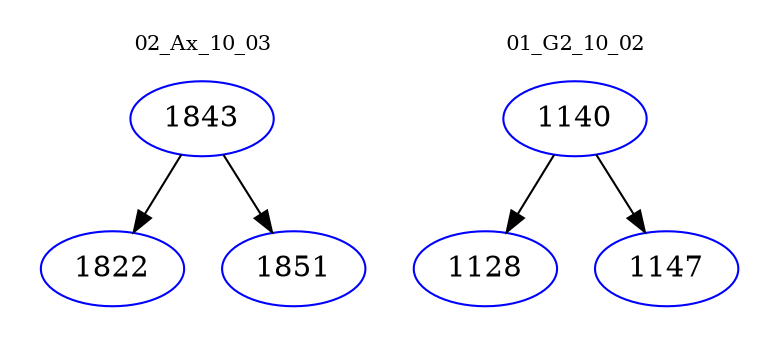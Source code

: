 digraph{
subgraph cluster_0 {
color = white
label = "02_Ax_10_03";
fontsize=10;
T0_1843 [label="1843", color="blue"]
T0_1843 -> T0_1822 [color="black"]
T0_1822 [label="1822", color="blue"]
T0_1843 -> T0_1851 [color="black"]
T0_1851 [label="1851", color="blue"]
}
subgraph cluster_1 {
color = white
label = "01_G2_10_02";
fontsize=10;
T1_1140 [label="1140", color="blue"]
T1_1140 -> T1_1128 [color="black"]
T1_1128 [label="1128", color="blue"]
T1_1140 -> T1_1147 [color="black"]
T1_1147 [label="1147", color="blue"]
}
}
